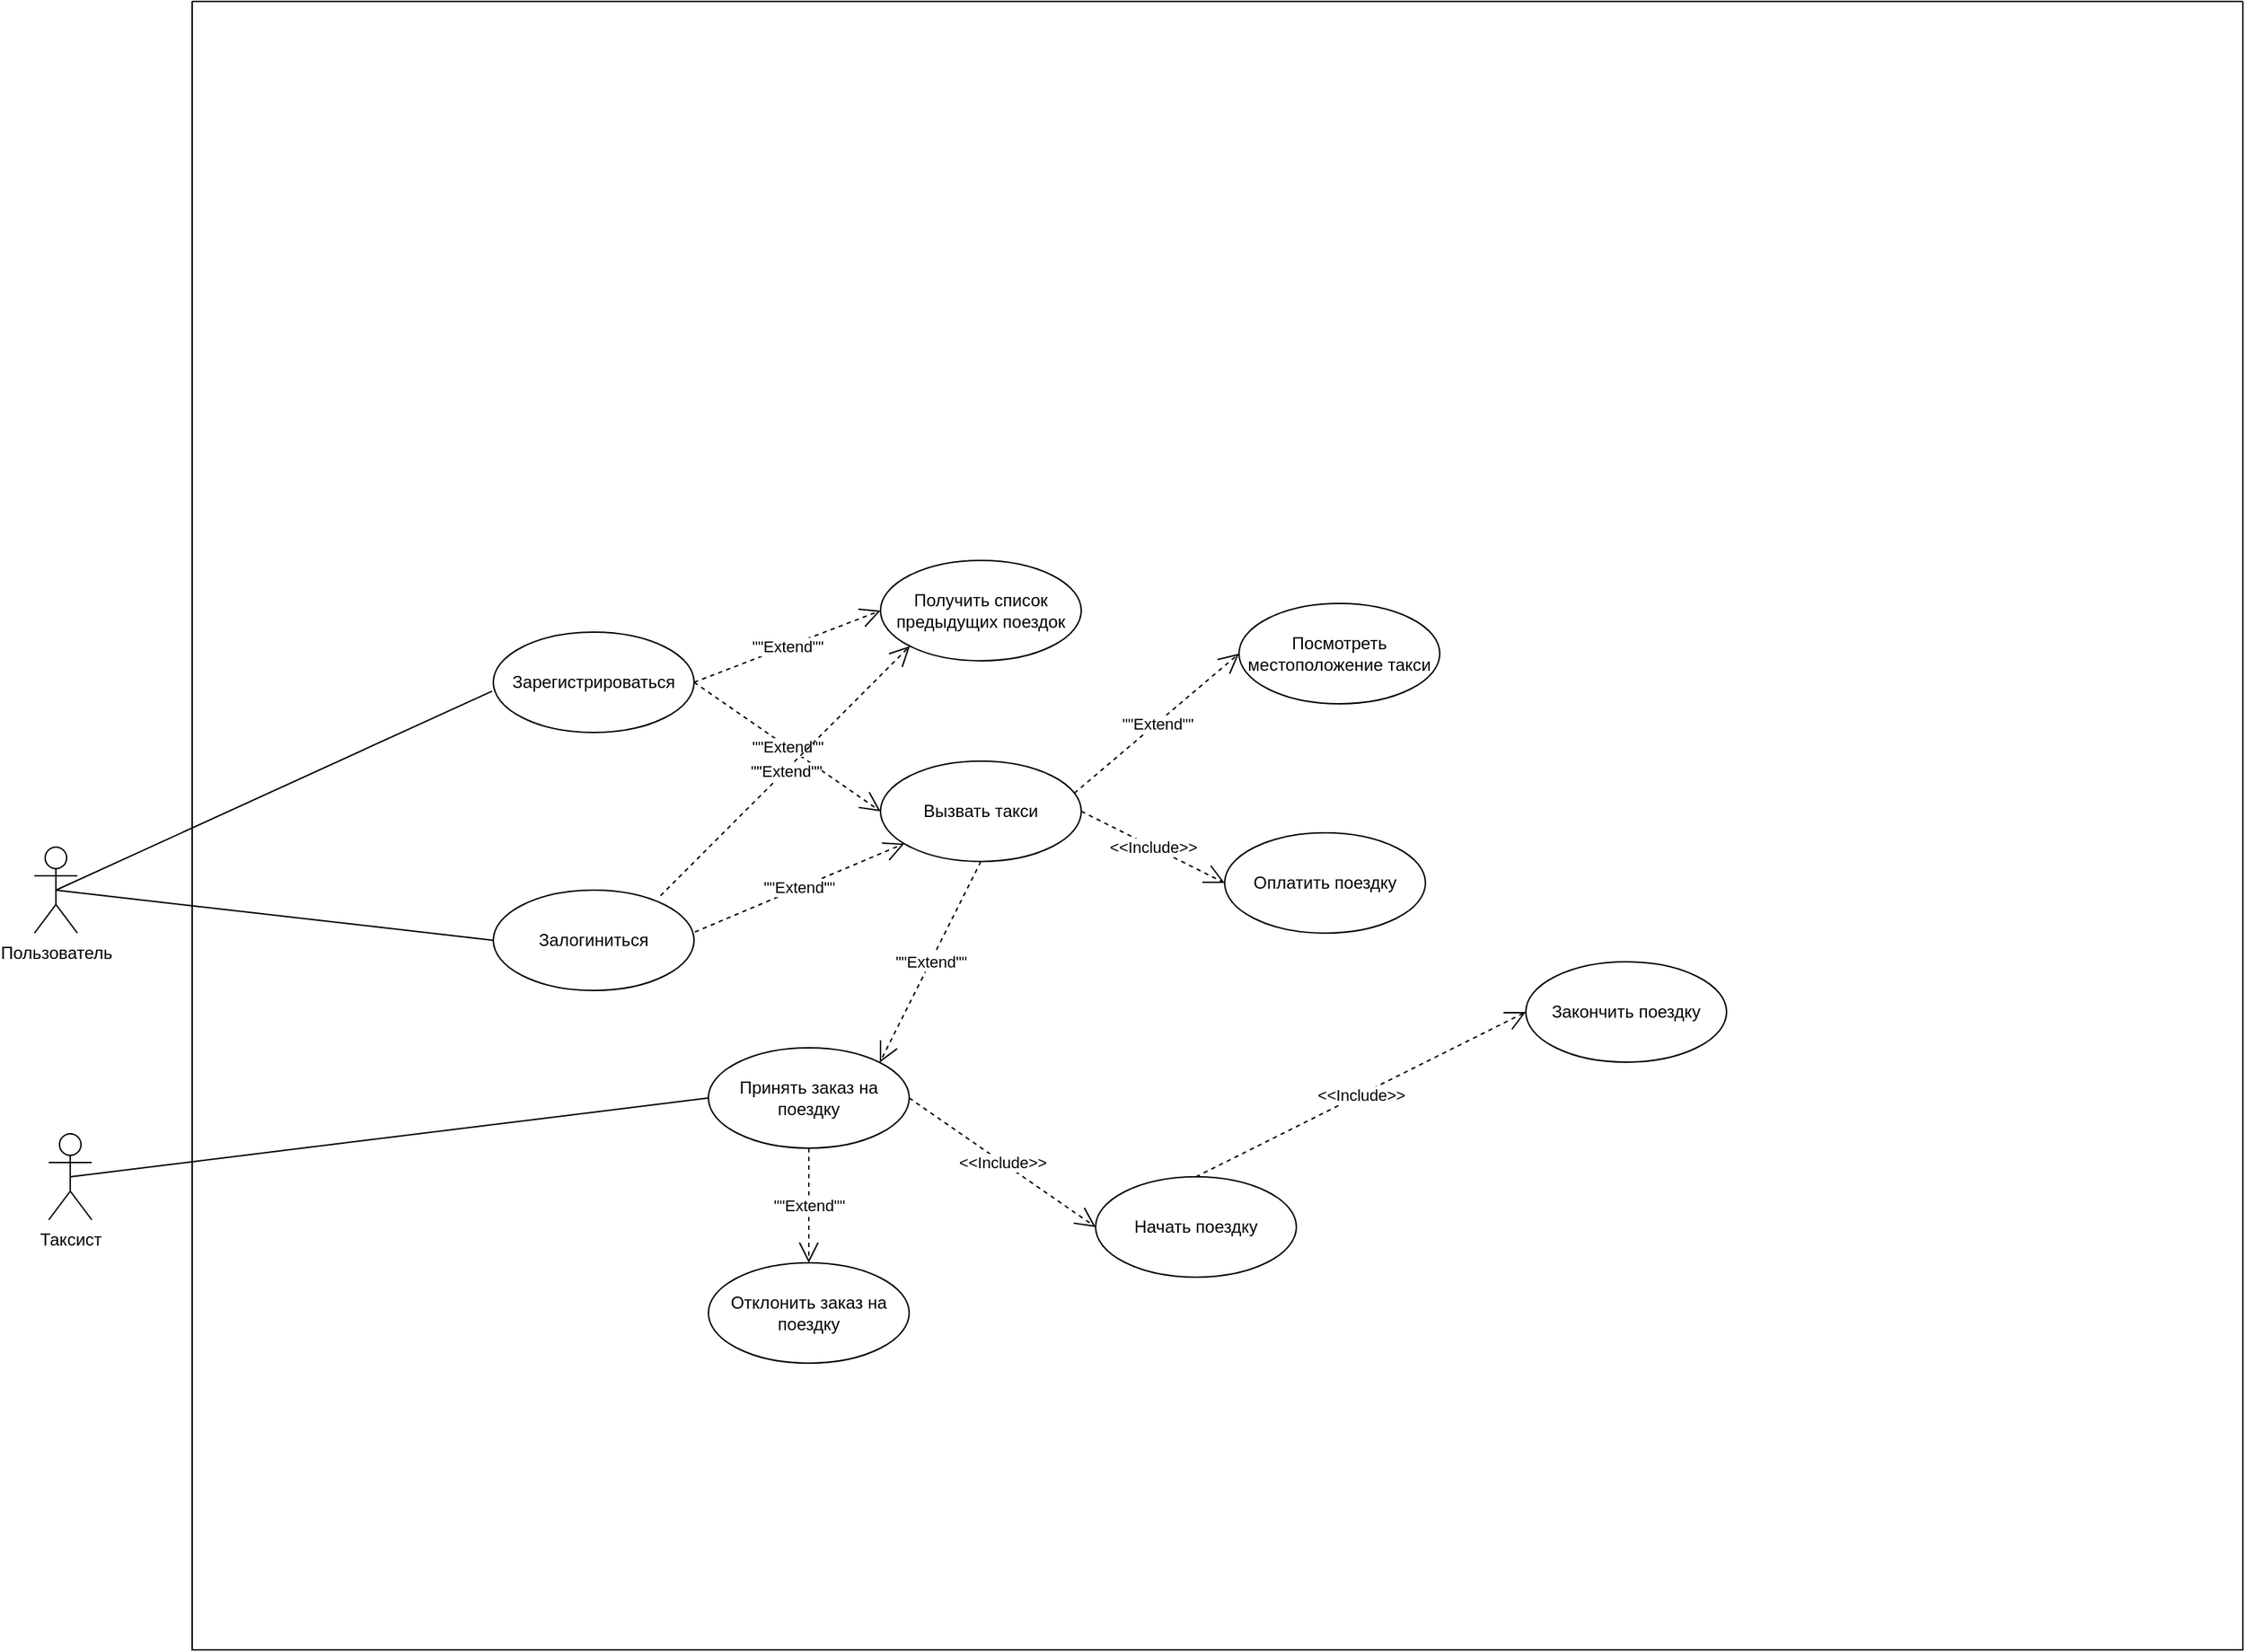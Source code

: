<mxfile version="22.0.4" type="github">
  <diagram name="Страница — 1" id="w36zMTe6NZIjlMsrZG2o">
    <mxGraphModel dx="1815" dy="548" grid="1" gridSize="10" guides="1" tooltips="1" connect="1" arrows="1" fold="1" page="1" pageScale="1" pageWidth="827" pageHeight="1169" math="0" shadow="0">
      <root>
        <mxCell id="0" />
        <mxCell id="1" parent="0" />
        <mxCell id="HUOojAvi6_j62QEI-yOp-2" value="Пользователь" style="shape=umlActor;verticalLabelPosition=bottom;verticalAlign=top;html=1;" vertex="1" parent="1">
          <mxGeometry x="-220" y="1000" width="30" height="60" as="geometry" />
        </mxCell>
        <mxCell id="HUOojAvi6_j62QEI-yOp-5" value="" style="swimlane;startSize=0;" vertex="1" parent="1">
          <mxGeometry x="-110" y="410" width="1430" height="1150" as="geometry" />
        </mxCell>
        <mxCell id="HUOojAvi6_j62QEI-yOp-41" value="Зарегистрироваться" style="ellipse;whiteSpace=wrap;html=1;" vertex="1" parent="HUOojAvi6_j62QEI-yOp-5">
          <mxGeometry x="210" y="440" width="140" height="70" as="geometry" />
        </mxCell>
        <mxCell id="HUOojAvi6_j62QEI-yOp-42" value="Залогиниться" style="ellipse;whiteSpace=wrap;html=1;" vertex="1" parent="HUOojAvi6_j62QEI-yOp-5">
          <mxGeometry x="210" y="620" width="140" height="70" as="geometry" />
        </mxCell>
        <mxCell id="HUOojAvi6_j62QEI-yOp-43" value="Вызвать такси" style="ellipse;whiteSpace=wrap;html=1;" vertex="1" parent="HUOojAvi6_j62QEI-yOp-5">
          <mxGeometry x="480" y="530" width="140" height="70" as="geometry" />
        </mxCell>
        <mxCell id="HUOojAvi6_j62QEI-yOp-47" value="&quot;&quot;Extend&quot;&quot;" style="endArrow=open;endSize=12;dashed=1;html=1;rounded=0;exitX=1.004;exitY=0.417;exitDx=0;exitDy=0;exitPerimeter=0;" edge="1" parent="HUOojAvi6_j62QEI-yOp-5" source="HUOojAvi6_j62QEI-yOp-42" target="HUOojAvi6_j62QEI-yOp-43">
          <mxGeometry width="160" relative="1" as="geometry">
            <mxPoint x="370" y="627" as="sourcePoint" />
            <mxPoint x="461" y="620" as="targetPoint" />
          </mxGeometry>
        </mxCell>
        <mxCell id="HUOojAvi6_j62QEI-yOp-48" value="&quot;&quot;Extend&quot;&quot;" style="endArrow=open;endSize=12;dashed=1;html=1;rounded=0;exitX=1;exitY=0.5;exitDx=0;exitDy=0;entryX=0;entryY=0.5;entryDx=0;entryDy=0;" edge="1" parent="HUOojAvi6_j62QEI-yOp-5" source="HUOojAvi6_j62QEI-yOp-41" target="HUOojAvi6_j62QEI-yOp-62">
          <mxGeometry width="160" relative="1" as="geometry">
            <mxPoint x="380" y="517" as="sourcePoint" />
            <mxPoint x="471" y="510" as="targetPoint" />
          </mxGeometry>
        </mxCell>
        <mxCell id="HUOojAvi6_j62QEI-yOp-49" value="Принять заказ на поездку" style="ellipse;whiteSpace=wrap;html=1;" vertex="1" parent="HUOojAvi6_j62QEI-yOp-5">
          <mxGeometry x="360" y="730" width="140" height="70" as="geometry" />
        </mxCell>
        <mxCell id="HUOojAvi6_j62QEI-yOp-53" value="Отклонить заказ на поездку" style="ellipse;whiteSpace=wrap;html=1;" vertex="1" parent="HUOojAvi6_j62QEI-yOp-5">
          <mxGeometry x="360" y="880" width="140" height="70" as="geometry" />
        </mxCell>
        <mxCell id="HUOojAvi6_j62QEI-yOp-56" value="&quot;&quot;Extend&quot;&quot;" style="endArrow=open;endSize=12;dashed=1;html=1;rounded=0;exitX=0.5;exitY=1;exitDx=0;exitDy=0;entryX=1;entryY=0;entryDx=0;entryDy=0;" edge="1" parent="HUOojAvi6_j62QEI-yOp-5" source="HUOojAvi6_j62QEI-yOp-43" target="HUOojAvi6_j62QEI-yOp-49">
          <mxGeometry width="160" relative="1" as="geometry">
            <mxPoint x="487" y="670" as="sourcePoint" />
            <mxPoint x="573" y="721" as="targetPoint" />
          </mxGeometry>
        </mxCell>
        <mxCell id="HUOojAvi6_j62QEI-yOp-57" value="&quot;&quot;Extend&quot;&quot;" style="endArrow=open;endSize=12;dashed=1;html=1;rounded=0;exitX=0.5;exitY=1;exitDx=0;exitDy=0;entryX=0.5;entryY=0;entryDx=0;entryDy=0;" edge="1" parent="HUOojAvi6_j62QEI-yOp-5" source="HUOojAvi6_j62QEI-yOp-49" target="HUOojAvi6_j62QEI-yOp-53">
          <mxGeometry width="160" relative="1" as="geometry">
            <mxPoint x="540" y="820" as="sourcePoint" />
            <mxPoint x="626" y="871" as="targetPoint" />
          </mxGeometry>
        </mxCell>
        <mxCell id="HUOojAvi6_j62QEI-yOp-58" value="Начать поездку" style="ellipse;whiteSpace=wrap;html=1;" vertex="1" parent="HUOojAvi6_j62QEI-yOp-5">
          <mxGeometry x="630" y="820" width="140" height="70" as="geometry" />
        </mxCell>
        <mxCell id="HUOojAvi6_j62QEI-yOp-59" value="Закончить поездку" style="ellipse;whiteSpace=wrap;html=1;" vertex="1" parent="HUOojAvi6_j62QEI-yOp-5">
          <mxGeometry x="930" y="670" width="140" height="70" as="geometry" />
        </mxCell>
        <mxCell id="HUOojAvi6_j62QEI-yOp-60" value="&amp;lt;&amp;lt;Include&amp;gt;&amp;gt;" style="endArrow=open;endSize=12;dashed=1;html=1;rounded=0;exitX=1;exitY=0.5;exitDx=0;exitDy=0;entryX=0;entryY=0.5;entryDx=0;entryDy=0;" edge="1" parent="HUOojAvi6_j62QEI-yOp-5" source="HUOojAvi6_j62QEI-yOp-49" target="HUOojAvi6_j62QEI-yOp-58">
          <mxGeometry width="160" relative="1" as="geometry">
            <mxPoint x="550" y="880" as="sourcePoint" />
            <mxPoint x="678" y="820" as="targetPoint" />
          </mxGeometry>
        </mxCell>
        <mxCell id="HUOojAvi6_j62QEI-yOp-61" value="&amp;lt;&amp;lt;Include&amp;gt;&amp;gt;" style="endArrow=open;endSize=12;dashed=1;html=1;rounded=0;exitX=0.5;exitY=0;exitDx=0;exitDy=0;entryX=0;entryY=0.5;entryDx=0;entryDy=0;" edge="1" parent="HUOojAvi6_j62QEI-yOp-5" source="HUOojAvi6_j62QEI-yOp-58" target="HUOojAvi6_j62QEI-yOp-59">
          <mxGeometry width="160" relative="1" as="geometry">
            <mxPoint x="740" y="860" as="sourcePoint" />
            <mxPoint x="868" y="800" as="targetPoint" />
          </mxGeometry>
        </mxCell>
        <mxCell id="HUOojAvi6_j62QEI-yOp-62" value="Получить список предыдущих поездок" style="ellipse;whiteSpace=wrap;html=1;" vertex="1" parent="HUOojAvi6_j62QEI-yOp-5">
          <mxGeometry x="480" y="390" width="140" height="70" as="geometry" />
        </mxCell>
        <mxCell id="HUOojAvi6_j62QEI-yOp-63" value="&quot;&quot;Extend&quot;&quot;" style="endArrow=open;endSize=12;dashed=1;html=1;rounded=0;exitX=1;exitY=0.5;exitDx=0;exitDy=0;entryX=0;entryY=0.5;entryDx=0;entryDy=0;" edge="1" parent="HUOojAvi6_j62QEI-yOp-5" source="HUOojAvi6_j62QEI-yOp-41" target="HUOojAvi6_j62QEI-yOp-43">
          <mxGeometry width="160" relative="1" as="geometry">
            <mxPoint x="360" y="530" as="sourcePoint" />
            <mxPoint x="500" y="510" as="targetPoint" />
          </mxGeometry>
        </mxCell>
        <mxCell id="HUOojAvi6_j62QEI-yOp-64" value="&quot;&quot;Extend&quot;&quot;" style="endArrow=open;endSize=12;dashed=1;html=1;rounded=0;exitX=0.833;exitY=0.055;exitDx=0;exitDy=0;exitPerimeter=0;entryX=0;entryY=1;entryDx=0;entryDy=0;" edge="1" parent="HUOojAvi6_j62QEI-yOp-5" source="HUOojAvi6_j62QEI-yOp-42" target="HUOojAvi6_j62QEI-yOp-62">
          <mxGeometry width="160" relative="1" as="geometry">
            <mxPoint x="300" y="620" as="sourcePoint" />
            <mxPoint x="445" y="559" as="targetPoint" />
          </mxGeometry>
        </mxCell>
        <mxCell id="HUOojAvi6_j62QEI-yOp-66" value="&quot;&quot;Extend&quot;&quot;" style="endArrow=open;endSize=12;dashed=1;html=1;rounded=0;exitX=0.965;exitY=0.32;exitDx=0;exitDy=0;exitPerimeter=0;entryX=0;entryY=0.5;entryDx=0;entryDy=0;" edge="1" parent="HUOojAvi6_j62QEI-yOp-5" source="HUOojAvi6_j62QEI-yOp-43" target="HUOojAvi6_j62QEI-yOp-67">
          <mxGeometry width="160" relative="1" as="geometry">
            <mxPoint x="642.5" y="561" as="sourcePoint" />
            <mxPoint x="720" y="465" as="targetPoint" />
          </mxGeometry>
        </mxCell>
        <mxCell id="HUOojAvi6_j62QEI-yOp-67" value="Посмотреть местоположение такси" style="ellipse;whiteSpace=wrap;html=1;" vertex="1" parent="HUOojAvi6_j62QEI-yOp-5">
          <mxGeometry x="730" y="420" width="140" height="70" as="geometry" />
        </mxCell>
        <mxCell id="HUOojAvi6_j62QEI-yOp-68" value="Оплатить поездку" style="ellipse;whiteSpace=wrap;html=1;" vertex="1" parent="HUOojAvi6_j62QEI-yOp-5">
          <mxGeometry x="720" y="580" width="140" height="70" as="geometry" />
        </mxCell>
        <mxCell id="HUOojAvi6_j62QEI-yOp-70" value="&amp;lt;&amp;lt;Include&amp;gt;&amp;gt;" style="endArrow=open;endSize=12;dashed=1;html=1;rounded=0;exitX=1;exitY=0.5;exitDx=0;exitDy=0;entryX=0;entryY=0.5;entryDx=0;entryDy=0;" edge="1" parent="HUOojAvi6_j62QEI-yOp-5" source="HUOojAvi6_j62QEI-yOp-43" target="HUOojAvi6_j62QEI-yOp-68">
          <mxGeometry width="160" relative="1" as="geometry">
            <mxPoint x="600" y="680" as="sourcePoint" />
            <mxPoint x="730" y="770" as="targetPoint" />
          </mxGeometry>
        </mxCell>
        <mxCell id="HUOojAvi6_j62QEI-yOp-44" value="" style="endArrow=none;html=1;rounded=0;exitX=0.5;exitY=0.5;exitDx=0;exitDy=0;exitPerimeter=0;entryX=-0.006;entryY=0.588;entryDx=0;entryDy=0;entryPerimeter=0;" edge="1" parent="1" source="HUOojAvi6_j62QEI-yOp-2" target="HUOojAvi6_j62QEI-yOp-41">
          <mxGeometry width="50" height="50" relative="1" as="geometry">
            <mxPoint x="-50" y="970" as="sourcePoint" />
            <mxPoint y="920" as="targetPoint" />
          </mxGeometry>
        </mxCell>
        <mxCell id="HUOojAvi6_j62QEI-yOp-45" value="" style="endArrow=none;html=1;rounded=0;exitX=0.5;exitY=0.5;exitDx=0;exitDy=0;exitPerimeter=0;entryX=0;entryY=0.5;entryDx=0;entryDy=0;" edge="1" parent="1" source="HUOojAvi6_j62QEI-yOp-2" target="HUOojAvi6_j62QEI-yOp-42">
          <mxGeometry width="50" height="50" relative="1" as="geometry">
            <mxPoint x="-20" y="1110" as="sourcePoint" />
            <mxPoint x="30" y="1060" as="targetPoint" />
          </mxGeometry>
        </mxCell>
        <mxCell id="HUOojAvi6_j62QEI-yOp-52" value="Таксист" style="shape=umlActor;verticalLabelPosition=bottom;verticalAlign=top;html=1;outlineConnect=0;" vertex="1" parent="1">
          <mxGeometry x="-210" y="1200" width="30" height="60" as="geometry" />
        </mxCell>
        <mxCell id="HUOojAvi6_j62QEI-yOp-54" value="" style="endArrow=none;html=1;rounded=0;exitX=0.5;exitY=0.5;exitDx=0;exitDy=0;exitPerimeter=0;entryX=0;entryY=0.5;entryDx=0;entryDy=0;" edge="1" parent="1" source="HUOojAvi6_j62QEI-yOp-52" target="HUOojAvi6_j62QEI-yOp-49">
          <mxGeometry width="50" height="50" relative="1" as="geometry">
            <mxPoint x="-10" y="1280" as="sourcePoint" />
            <mxPoint x="40" y="1230" as="targetPoint" />
          </mxGeometry>
        </mxCell>
      </root>
    </mxGraphModel>
  </diagram>
</mxfile>
